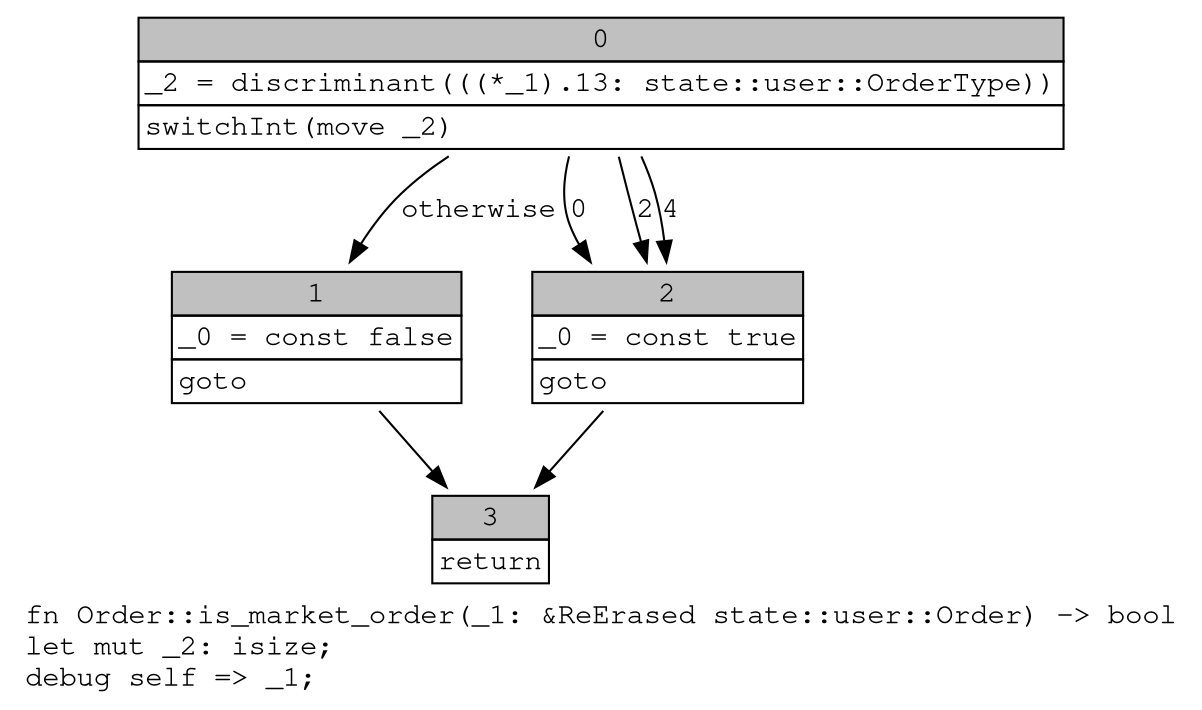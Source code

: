 digraph Mir_0_4391 {
    graph [fontname="Courier, monospace"];
    node [fontname="Courier, monospace"];
    edge [fontname="Courier, monospace"];
    label=<fn Order::is_market_order(_1: &amp;ReErased state::user::Order) -&gt; bool<br align="left"/>let mut _2: isize;<br align="left"/>debug self =&gt; _1;<br align="left"/>>;
    bb0__0_4391 [shape="none", label=<<table border="0" cellborder="1" cellspacing="0"><tr><td bgcolor="gray" align="center" colspan="1">0</td></tr><tr><td align="left" balign="left">_2 = discriminant(((*_1).13: state::user::OrderType))<br/></td></tr><tr><td align="left">switchInt(move _2)</td></tr></table>>];
    bb1__0_4391 [shape="none", label=<<table border="0" cellborder="1" cellspacing="0"><tr><td bgcolor="gray" align="center" colspan="1">1</td></tr><tr><td align="left" balign="left">_0 = const false<br/></td></tr><tr><td align="left">goto</td></tr></table>>];
    bb2__0_4391 [shape="none", label=<<table border="0" cellborder="1" cellspacing="0"><tr><td bgcolor="gray" align="center" colspan="1">2</td></tr><tr><td align="left" balign="left">_0 = const true<br/></td></tr><tr><td align="left">goto</td></tr></table>>];
    bb3__0_4391 [shape="none", label=<<table border="0" cellborder="1" cellspacing="0"><tr><td bgcolor="gray" align="center" colspan="1">3</td></tr><tr><td align="left">return</td></tr></table>>];
    bb0__0_4391 -> bb2__0_4391 [label="0"];
    bb0__0_4391 -> bb2__0_4391 [label="2"];
    bb0__0_4391 -> bb2__0_4391 [label="4"];
    bb0__0_4391 -> bb1__0_4391 [label="otherwise"];
    bb1__0_4391 -> bb3__0_4391 [label=""];
    bb2__0_4391 -> bb3__0_4391 [label=""];
}
